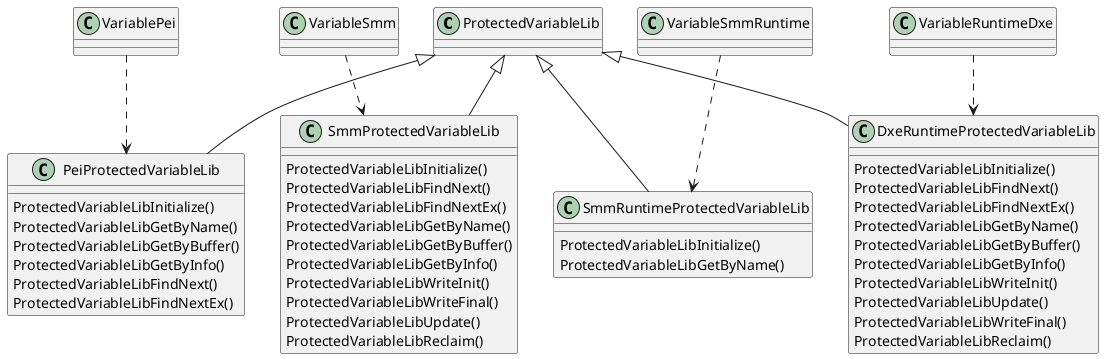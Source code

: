 @startuml ProtectedVariableLib instances
    ProtectedVariableLib <|-- PeiProtectedVariableLib
    PeiProtectedVariableLib : ProtectedVariableLibInitialize()
    PeiProtectedVariableLib : ProtectedVariableLibGetByName()
    PeiProtectedVariableLib : ProtectedVariableLibGetByBuffer()
    PeiProtectedVariableLib : ProtectedVariableLibGetByInfo()
    PeiProtectedVariableLib : ProtectedVariableLibFindNext()
    PeiProtectedVariableLib : ProtectedVariableLibFindNextEx()

    ProtectedVariableLib <|-- SmmProtectedVariableLib
    SmmProtectedVariableLib : ProtectedVariableLibInitialize()
    SmmProtectedVariableLib : ProtectedVariableLibFindNext()
    SmmProtectedVariableLib : ProtectedVariableLibFindNextEx()
    SmmProtectedVariableLib : ProtectedVariableLibGetByName()
    SmmProtectedVariableLib : ProtectedVariableLibGetByBuffer()
    SmmProtectedVariableLib : ProtectedVariableLibGetByInfo()
    SmmProtectedVariableLib : ProtectedVariableLibWriteInit()
    SmmProtectedVariableLib : ProtectedVariableLibWriteFinal()
    SmmProtectedVariableLib : ProtectedVariableLibUpdate()
    SmmProtectedVariableLib : ProtectedVariableLibReclaim()

    ProtectedVariableLib <|-- SmmRuntimeProtectedVariableLib
    SmmRuntimeProtectedVariableLib : ProtectedVariableLibInitialize()
    SmmRuntimeProtectedVariableLib : ProtectedVariableLibGetByName()

    ProtectedVariableLib <|-- DxeRuntimeProtectedVariableLib
    DxeRuntimeProtectedVariableLib : ProtectedVariableLibInitialize()
    DxeRuntimeProtectedVariableLib : ProtectedVariableLibFindNext()
    DxeRuntimeProtectedVariableLib : ProtectedVariableLibFindNextEx()
    DxeRuntimeProtectedVariableLib : ProtectedVariableLibGetByName()
    DxeRuntimeProtectedVariableLib : ProtectedVariableLibGetByBuffer()
    DxeRuntimeProtectedVariableLib : ProtectedVariableLibGetByInfo()
    DxeRuntimeProtectedVariableLib : ProtectedVariableLibWriteInit()
    DxeRuntimeProtectedVariableLib : ProtectedVariableLibUpdate()
    DxeRuntimeProtectedVariableLib : ProtectedVariableLibWriteFinal()
    DxeRuntimeProtectedVariableLib : ProtectedVariableLibReclaim()

    VariablePei ..> PeiProtectedVariableLib
    VariableSmm ..> SmmProtectedVariableLib
    VariableSmmRuntime ..> SmmRuntimeProtectedVariableLib
    VariableRuntimeDxe ..> DxeRuntimeProtectedVariableLib
@enduml
